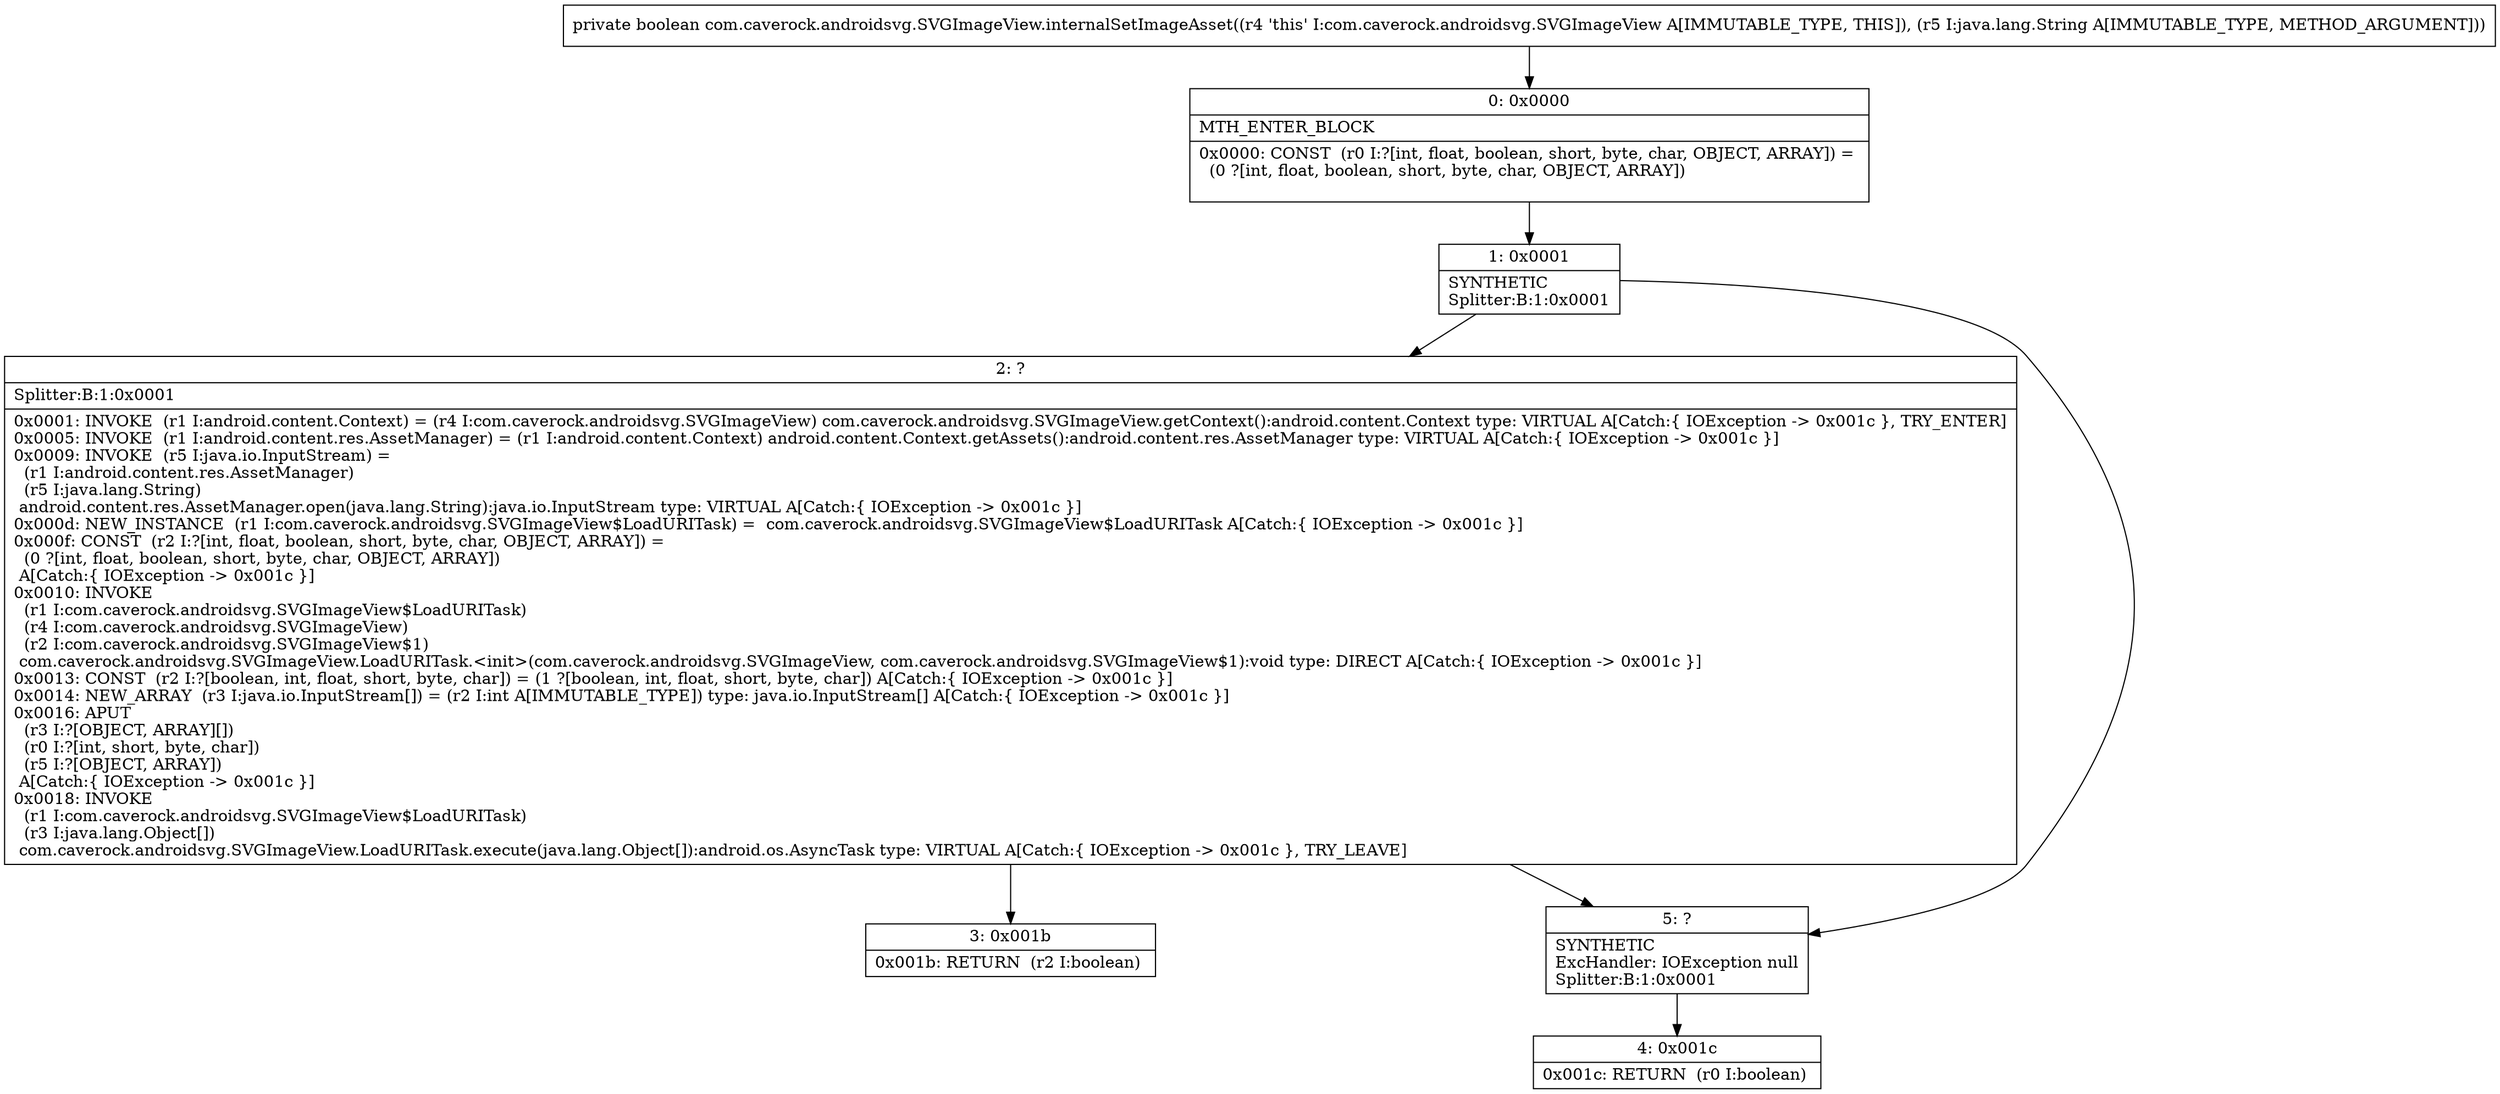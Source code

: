 digraph "CFG forcom.caverock.androidsvg.SVGImageView.internalSetImageAsset(Ljava\/lang\/String;)Z" {
Node_0 [shape=record,label="{0\:\ 0x0000|MTH_ENTER_BLOCK\l|0x0000: CONST  (r0 I:?[int, float, boolean, short, byte, char, OBJECT, ARRAY]) = \l  (0 ?[int, float, boolean, short, byte, char, OBJECT, ARRAY])\l \l}"];
Node_1 [shape=record,label="{1\:\ 0x0001|SYNTHETIC\lSplitter:B:1:0x0001\l}"];
Node_2 [shape=record,label="{2\:\ ?|Splitter:B:1:0x0001\l|0x0001: INVOKE  (r1 I:android.content.Context) = (r4 I:com.caverock.androidsvg.SVGImageView) com.caverock.androidsvg.SVGImageView.getContext():android.content.Context type: VIRTUAL A[Catch:\{ IOException \-\> 0x001c \}, TRY_ENTER]\l0x0005: INVOKE  (r1 I:android.content.res.AssetManager) = (r1 I:android.content.Context) android.content.Context.getAssets():android.content.res.AssetManager type: VIRTUAL A[Catch:\{ IOException \-\> 0x001c \}]\l0x0009: INVOKE  (r5 I:java.io.InputStream) = \l  (r1 I:android.content.res.AssetManager)\l  (r5 I:java.lang.String)\l android.content.res.AssetManager.open(java.lang.String):java.io.InputStream type: VIRTUAL A[Catch:\{ IOException \-\> 0x001c \}]\l0x000d: NEW_INSTANCE  (r1 I:com.caverock.androidsvg.SVGImageView$LoadURITask) =  com.caverock.androidsvg.SVGImageView$LoadURITask A[Catch:\{ IOException \-\> 0x001c \}]\l0x000f: CONST  (r2 I:?[int, float, boolean, short, byte, char, OBJECT, ARRAY]) = \l  (0 ?[int, float, boolean, short, byte, char, OBJECT, ARRAY])\l A[Catch:\{ IOException \-\> 0x001c \}]\l0x0010: INVOKE  \l  (r1 I:com.caverock.androidsvg.SVGImageView$LoadURITask)\l  (r4 I:com.caverock.androidsvg.SVGImageView)\l  (r2 I:com.caverock.androidsvg.SVGImageView$1)\l com.caverock.androidsvg.SVGImageView.LoadURITask.\<init\>(com.caverock.androidsvg.SVGImageView, com.caverock.androidsvg.SVGImageView$1):void type: DIRECT A[Catch:\{ IOException \-\> 0x001c \}]\l0x0013: CONST  (r2 I:?[boolean, int, float, short, byte, char]) = (1 ?[boolean, int, float, short, byte, char]) A[Catch:\{ IOException \-\> 0x001c \}]\l0x0014: NEW_ARRAY  (r3 I:java.io.InputStream[]) = (r2 I:int A[IMMUTABLE_TYPE]) type: java.io.InputStream[] A[Catch:\{ IOException \-\> 0x001c \}]\l0x0016: APUT  \l  (r3 I:?[OBJECT, ARRAY][])\l  (r0 I:?[int, short, byte, char])\l  (r5 I:?[OBJECT, ARRAY])\l A[Catch:\{ IOException \-\> 0x001c \}]\l0x0018: INVOKE  \l  (r1 I:com.caverock.androidsvg.SVGImageView$LoadURITask)\l  (r3 I:java.lang.Object[])\l com.caverock.androidsvg.SVGImageView.LoadURITask.execute(java.lang.Object[]):android.os.AsyncTask type: VIRTUAL A[Catch:\{ IOException \-\> 0x001c \}, TRY_LEAVE]\l}"];
Node_3 [shape=record,label="{3\:\ 0x001b|0x001b: RETURN  (r2 I:boolean) \l}"];
Node_4 [shape=record,label="{4\:\ 0x001c|0x001c: RETURN  (r0 I:boolean) \l}"];
Node_5 [shape=record,label="{5\:\ ?|SYNTHETIC\lExcHandler: IOException null\lSplitter:B:1:0x0001\l}"];
MethodNode[shape=record,label="{private boolean com.caverock.androidsvg.SVGImageView.internalSetImageAsset((r4 'this' I:com.caverock.androidsvg.SVGImageView A[IMMUTABLE_TYPE, THIS]), (r5 I:java.lang.String A[IMMUTABLE_TYPE, METHOD_ARGUMENT])) }"];
MethodNode -> Node_0;
Node_0 -> Node_1;
Node_1 -> Node_2;
Node_1 -> Node_5;
Node_2 -> Node_3;
Node_2 -> Node_5;
Node_5 -> Node_4;
}

